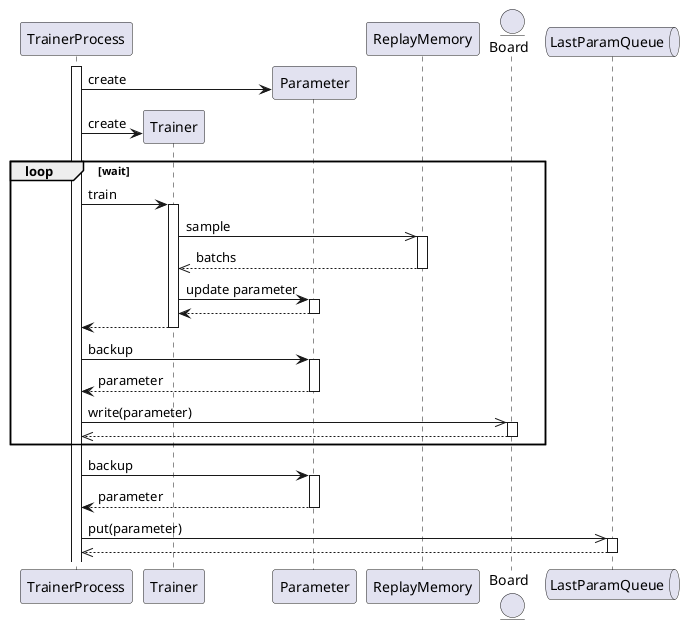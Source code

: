 @startuml
autoactivate on

participant TrainerProcess
participant Trainer
participant Parameter
participant ReplayMemory
entity Board
queue LastParamQueue


activate TrainerProcess
TrainerProcess -> Parameter ** : create
TrainerProcess -> Trainer ** : create
loop wait

    TrainerProcess -> Trainer: train
        Trainer ->> ReplayMemory: sample
        return batchs

        Trainer -> Parameter: update parameter
        return
    return

    TrainerProcess -> Parameter: backup
    return parameter
    TrainerProcess ->> Board: write(parameter)
    return

end

TrainerProcess -> Parameter: backup
return parameter
TrainerProcess ->> LastParamQueue: put(parameter)
return

@enduml